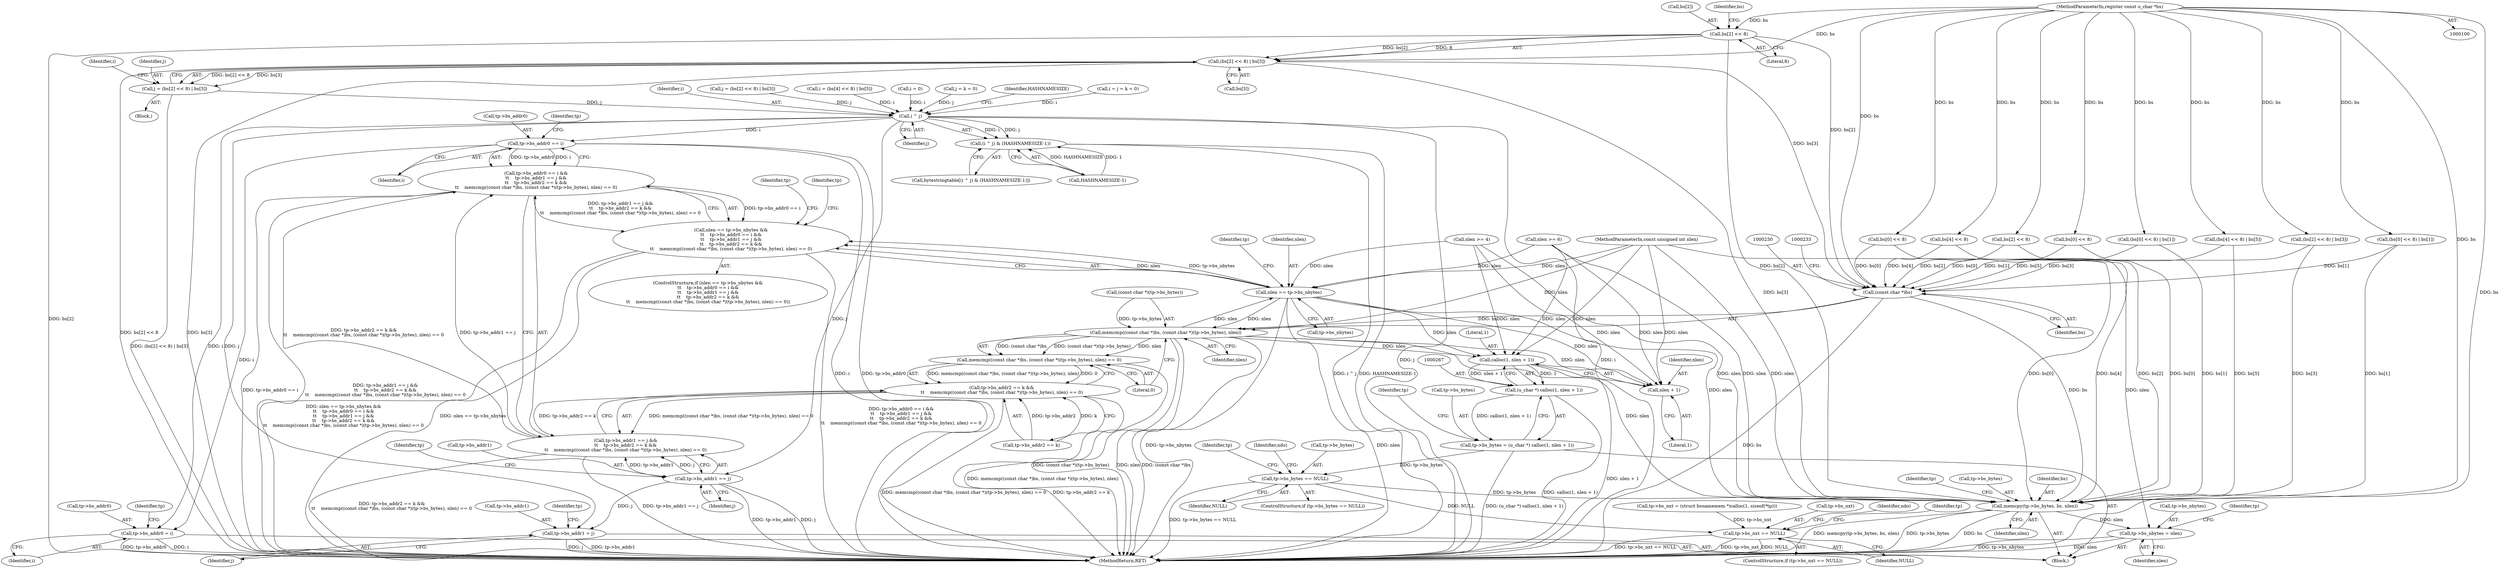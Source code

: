 digraph "0_tcpdump_730fc35968c5433b9e2a829779057f4f9495dc51_1@array" {
"1000167" [label="(Call,bs[2] << 8)"];
"1000102" [label="(MethodParameterIn,register const u_char *bs)"];
"1000166" [label="(Call,(bs[2] << 8) | bs[3])"];
"1000164" [label="(Call,j = (bs[2] << 8) | bs[3])"];
"1000192" [label="(Call,i ^ j)"];
"1000191" [label="(Call,(i ^ j) & (HASHNAMESIZE-1))"];
"1000210" [label="(Call,tp->bs_addr0 == i)"];
"1000209" [label="(Call,tp->bs_addr0 == i &&\n\t\t    tp->bs_addr1 == j &&\n\t\t    tp->bs_addr2 == k &&\n\t\t    memcmp((const char *)bs, (const char *)(tp->bs_bytes), nlen) == 0)"];
"1000203" [label="(Call,nlen == tp->bs_nbytes &&\n\t\t    tp->bs_addr0 == i &&\n\t\t    tp->bs_addr1 == j &&\n\t\t    tp->bs_addr2 == k &&\n\t\t    memcmp((const char *)bs, (const char *)(tp->bs_bytes), nlen) == 0)"];
"1000247" [label="(Call,tp->bs_addr0 = i)"];
"1000216" [label="(Call,tp->bs_addr1 == j)"];
"1000215" [label="(Call,tp->bs_addr1 == j &&\n\t\t    tp->bs_addr2 == k &&\n\t\t    memcmp((const char *)bs, (const char *)(tp->bs_bytes), nlen) == 0)"];
"1000252" [label="(Call,tp->bs_addr1 = j)"];
"1000229" [label="(Call,(const char *)bs)"];
"1000228" [label="(Call,memcmp((const char *)bs, (const char *)(tp->bs_bytes), nlen))"];
"1000204" [label="(Call,nlen == tp->bs_nbytes)"];
"1000268" [label="(Call,calloc(1, nlen + 1))"];
"1000266" [label="(Call,(u_char *) calloc(1, nlen + 1))"];
"1000262" [label="(Call,tp->bs_bytes = (u_char *) calloc(1, nlen + 1))"];
"1000274" [label="(Call,tp->bs_bytes == NULL)"];
"1000282" [label="(Call,memcpy(tp->bs_bytes, bs, nlen))"];
"1000288" [label="(Call,tp->bs_nbytes = nlen)"];
"1000305" [label="(Call,tp->bs_nxt == NULL)"];
"1000270" [label="(Call,nlen + 1)"];
"1000227" [label="(Call,memcmp((const char *)bs, (const char *)(tp->bs_bytes), nlen) == 0)"];
"1000221" [label="(Call,tp->bs_addr2 == k &&\n\t\t    memcmp((const char *)bs, (const char *)(tp->bs_bytes), nlen) == 0)"];
"1000253" [label="(Call,tp->bs_addr1)"];
"1000211" [label="(Call,tp->bs_addr0)"];
"1000251" [label="(Identifier,i)"];
"1000243" [label="(Identifier,tp)"];
"1000293" [label="(Call,tp->bs_nxt = (struct bsnamemem *)calloc(1, sizeof(*tp)))"];
"1000202" [label="(ControlStructure,if (nlen == tp->bs_nbytes &&\n\t\t    tp->bs_addr0 == i &&\n\t\t    tp->bs_addr1 == j &&\n\t\t    tp->bs_addr2 == k &&\n\t\t    memcmp((const char *)bs, (const char *)(tp->bs_bytes), nlen) == 0))"];
"1000216" [label="(Call,tp->bs_addr1 == j)"];
"1000167" [label="(Call,bs[2] << 8)"];
"1000224" [label="(Identifier,tp)"];
"1000263" [label="(Call,tp->bs_bytes)"];
"1000210" [label="(Call,tp->bs_addr0 == i)"];
"1000309" [label="(Identifier,NULL)"];
"1000155" [label="(Call,(bs[0] << 8) | bs[1])"];
"1000289" [label="(Call,tp->bs_nbytes)"];
"1000270" [label="(Call,nlen + 1)"];
"1000315" [label="(MethodReturn,RET)"];
"1000284" [label="(Identifier,tp)"];
"1000128" [label="(Call,bs[2] << 8)"];
"1000209" [label="(Call,tp->bs_addr0 == i &&\n\t\t    tp->bs_addr1 == j &&\n\t\t    tp->bs_addr2 == k &&\n\t\t    memcmp((const char *)bs, (const char *)(tp->bs_bytes), nlen) == 0)"];
"1000272" [label="(Literal,1)"];
"1000231" [label="(Identifier,bs)"];
"1000138" [label="(Call,(bs[4] << 8) | bs[5])"];
"1000179" [label="(Call,i = j = k = 0)"];
"1000195" [label="(Call,HASHNAMESIZE-1)"];
"1000290" [label="(Identifier,tp)"];
"1000306" [label="(Call,tp->bs_nxt)"];
"1000193" [label="(Identifier,i)"];
"1000269" [label="(Literal,1)"];
"1000149" [label="(Call,nlen >= 4)"];
"1000311" [label="(Identifier,ndo)"];
"1000212" [label="(Identifier,tp)"];
"1000172" [label="(Call,bs[3])"];
"1000125" [label="(Call,j = (bs[2] << 8) | bs[3])"];
"1000283" [label="(Call,tp->bs_bytes)"];
"1000288" [label="(Call,tp->bs_nbytes = nlen)"];
"1000276" [label="(Identifier,tp)"];
"1000173" [label="(Identifier,bs)"];
"1000206" [label="(Call,tp->bs_nbytes)"];
"1000280" [label="(Identifier,ndo)"];
"1000176" [label="(Identifier,i)"];
"1000110" [label="(Call,nlen >= 6)"];
"1000287" [label="(Identifier,nlen)"];
"1000166" [label="(Call,(bs[2] << 8) | bs[3])"];
"1000248" [label="(Call,tp->bs_addr0)"];
"1000136" [label="(Call,i = (bs[4] << 8) | bs[5])"];
"1000116" [label="(Call,(bs[0] << 8) | bs[1])"];
"1000275" [label="(Call,tp->bs_bytes)"];
"1000259" [label="(Identifier,tp)"];
"1000205" [label="(Identifier,nlen)"];
"1000305" [label="(Call,tp->bs_nxt == NULL)"];
"1000194" [label="(Identifier,j)"];
"1000214" [label="(Identifier,i)"];
"1000314" [label="(Identifier,tp)"];
"1000217" [label="(Call,tp->bs_addr1)"];
"1000274" [label="(Call,tp->bs_bytes == NULL)"];
"1000232" [label="(Call,(const char *)(tp->bs_bytes))"];
"1000271" [label="(Identifier,nlen)"];
"1000254" [label="(Identifier,tp)"];
"1000165" [label="(Identifier,j)"];
"1000282" [label="(Call,memcpy(tp->bs_bytes, bs, nlen))"];
"1000295" [label="(Identifier,tp)"];
"1000286" [label="(Identifier,bs)"];
"1000266" [label="(Call,(u_char *) calloc(1, nlen + 1))"];
"1000156" [label="(Call,bs[0] << 8)"];
"1000273" [label="(ControlStructure,if (tp->bs_bytes == NULL))"];
"1000171" [label="(Literal,8)"];
"1000247" [label="(Call,tp->bs_addr0 = i)"];
"1000189" [label="(Call,bytestringtable[(i ^ j) & (HASHNAMESIZE-1)])"];
"1000240" [label="(Identifier,tp)"];
"1000237" [label="(Identifier,nlen)"];
"1000292" [label="(Identifier,nlen)"];
"1000117" [label="(Call,bs[0] << 8)"];
"1000215" [label="(Call,tp->bs_addr1 == j &&\n\t\t    tp->bs_addr2 == k &&\n\t\t    memcmp((const char *)bs, (const char *)(tp->bs_bytes), nlen) == 0)"];
"1000252" [label="(Call,tp->bs_addr1 = j)"];
"1000168" [label="(Call,bs[2])"];
"1000222" [label="(Call,tp->bs_addr2 == k)"];
"1000191" [label="(Call,(i ^ j) & (HASHNAMESIZE-1))"];
"1000227" [label="(Call,memcmp((const char *)bs, (const char *)(tp->bs_bytes), nlen) == 0)"];
"1000152" [label="(Block,)"];
"1000127" [label="(Call,(bs[2] << 8) | bs[3])"];
"1000164" [label="(Call,j = (bs[2] << 8) | bs[3])"];
"1000204" [label="(Call,nlen == tp->bs_nbytes)"];
"1000221" [label="(Call,tp->bs_addr2 == k &&\n\t\t    memcmp((const char *)bs, (const char *)(tp->bs_bytes), nlen) == 0)"];
"1000218" [label="(Identifier,tp)"];
"1000175" [label="(Call,i = 0)"];
"1000139" [label="(Call,bs[4] << 8)"];
"1000268" [label="(Call,calloc(1, nlen + 1))"];
"1000203" [label="(Call,nlen == tp->bs_nbytes &&\n\t\t    tp->bs_addr0 == i &&\n\t\t    tp->bs_addr1 == j &&\n\t\t    tp->bs_addr2 == k &&\n\t\t    memcmp((const char *)bs, (const char *)(tp->bs_bytes), nlen) == 0)"];
"1000262" [label="(Call,tp->bs_bytes = (u_char *) calloc(1, nlen + 1))"];
"1000103" [label="(MethodParameterIn,const unsigned int nlen)"];
"1000256" [label="(Identifier,j)"];
"1000104" [label="(Block,)"];
"1000102" [label="(MethodParameterIn,register const u_char *bs)"];
"1000220" [label="(Identifier,j)"];
"1000181" [label="(Call,j = k = 0)"];
"1000228" [label="(Call,memcmp((const char *)bs, (const char *)(tp->bs_bytes), nlen))"];
"1000192" [label="(Call,i ^ j)"];
"1000196" [label="(Identifier,HASHNAMESIZE)"];
"1000304" [label="(ControlStructure,if (tp->bs_nxt == NULL))"];
"1000238" [label="(Literal,0)"];
"1000278" [label="(Identifier,NULL)"];
"1000229" [label="(Call,(const char *)bs)"];
"1000167" -> "1000166"  [label="AST: "];
"1000167" -> "1000171"  [label="CFG: "];
"1000168" -> "1000167"  [label="AST: "];
"1000171" -> "1000167"  [label="AST: "];
"1000173" -> "1000167"  [label="CFG: "];
"1000167" -> "1000315"  [label="DDG: bs[2]"];
"1000167" -> "1000166"  [label="DDG: bs[2]"];
"1000167" -> "1000166"  [label="DDG: 8"];
"1000102" -> "1000167"  [label="DDG: bs"];
"1000167" -> "1000229"  [label="DDG: bs[2]"];
"1000167" -> "1000282"  [label="DDG: bs[2]"];
"1000102" -> "1000100"  [label="AST: "];
"1000102" -> "1000315"  [label="DDG: bs"];
"1000102" -> "1000117"  [label="DDG: bs"];
"1000102" -> "1000116"  [label="DDG: bs"];
"1000102" -> "1000128"  [label="DDG: bs"];
"1000102" -> "1000127"  [label="DDG: bs"];
"1000102" -> "1000139"  [label="DDG: bs"];
"1000102" -> "1000138"  [label="DDG: bs"];
"1000102" -> "1000156"  [label="DDG: bs"];
"1000102" -> "1000155"  [label="DDG: bs"];
"1000102" -> "1000166"  [label="DDG: bs"];
"1000102" -> "1000229"  [label="DDG: bs"];
"1000102" -> "1000282"  [label="DDG: bs"];
"1000166" -> "1000164"  [label="AST: "];
"1000166" -> "1000172"  [label="CFG: "];
"1000172" -> "1000166"  [label="AST: "];
"1000164" -> "1000166"  [label="CFG: "];
"1000166" -> "1000315"  [label="DDG: bs[3]"];
"1000166" -> "1000315"  [label="DDG: bs[2] << 8"];
"1000166" -> "1000164"  [label="DDG: bs[2] << 8"];
"1000166" -> "1000164"  [label="DDG: bs[3]"];
"1000166" -> "1000229"  [label="DDG: bs[3]"];
"1000166" -> "1000282"  [label="DDG: bs[3]"];
"1000164" -> "1000152"  [label="AST: "];
"1000165" -> "1000164"  [label="AST: "];
"1000176" -> "1000164"  [label="CFG: "];
"1000164" -> "1000315"  [label="DDG: (bs[2] << 8) | bs[3]"];
"1000164" -> "1000192"  [label="DDG: j"];
"1000192" -> "1000191"  [label="AST: "];
"1000192" -> "1000194"  [label="CFG: "];
"1000193" -> "1000192"  [label="AST: "];
"1000194" -> "1000192"  [label="AST: "];
"1000196" -> "1000192"  [label="CFG: "];
"1000192" -> "1000315"  [label="DDG: j"];
"1000192" -> "1000315"  [label="DDG: i"];
"1000192" -> "1000191"  [label="DDG: i"];
"1000192" -> "1000191"  [label="DDG: j"];
"1000179" -> "1000192"  [label="DDG: i"];
"1000175" -> "1000192"  [label="DDG: i"];
"1000136" -> "1000192"  [label="DDG: i"];
"1000181" -> "1000192"  [label="DDG: j"];
"1000125" -> "1000192"  [label="DDG: j"];
"1000192" -> "1000210"  [label="DDG: i"];
"1000192" -> "1000216"  [label="DDG: j"];
"1000192" -> "1000247"  [label="DDG: i"];
"1000192" -> "1000252"  [label="DDG: j"];
"1000191" -> "1000189"  [label="AST: "];
"1000191" -> "1000195"  [label="CFG: "];
"1000195" -> "1000191"  [label="AST: "];
"1000189" -> "1000191"  [label="CFG: "];
"1000191" -> "1000315"  [label="DDG: HASHNAMESIZE-1"];
"1000191" -> "1000315"  [label="DDG: i ^ j"];
"1000195" -> "1000191"  [label="DDG: HASHNAMESIZE"];
"1000195" -> "1000191"  [label="DDG: 1"];
"1000210" -> "1000209"  [label="AST: "];
"1000210" -> "1000214"  [label="CFG: "];
"1000211" -> "1000210"  [label="AST: "];
"1000214" -> "1000210"  [label="AST: "];
"1000218" -> "1000210"  [label="CFG: "];
"1000209" -> "1000210"  [label="CFG: "];
"1000210" -> "1000315"  [label="DDG: i"];
"1000210" -> "1000315"  [label="DDG: tp->bs_addr0"];
"1000210" -> "1000209"  [label="DDG: tp->bs_addr0"];
"1000210" -> "1000209"  [label="DDG: i"];
"1000210" -> "1000247"  [label="DDG: i"];
"1000209" -> "1000203"  [label="AST: "];
"1000209" -> "1000215"  [label="CFG: "];
"1000215" -> "1000209"  [label="AST: "];
"1000203" -> "1000209"  [label="CFG: "];
"1000209" -> "1000315"  [label="DDG: tp->bs_addr0 == i"];
"1000209" -> "1000315"  [label="DDG: tp->bs_addr1 == j &&\n\t\t    tp->bs_addr2 == k &&\n\t\t    memcmp((const char *)bs, (const char *)(tp->bs_bytes), nlen) == 0"];
"1000209" -> "1000203"  [label="DDG: tp->bs_addr0 == i"];
"1000209" -> "1000203"  [label="DDG: tp->bs_addr1 == j &&\n\t\t    tp->bs_addr2 == k &&\n\t\t    memcmp((const char *)bs, (const char *)(tp->bs_bytes), nlen) == 0"];
"1000215" -> "1000209"  [label="DDG: tp->bs_addr1 == j"];
"1000215" -> "1000209"  [label="DDG: tp->bs_addr2 == k &&\n\t\t    memcmp((const char *)bs, (const char *)(tp->bs_bytes), nlen) == 0"];
"1000203" -> "1000202"  [label="AST: "];
"1000203" -> "1000204"  [label="CFG: "];
"1000204" -> "1000203"  [label="AST: "];
"1000240" -> "1000203"  [label="CFG: "];
"1000243" -> "1000203"  [label="CFG: "];
"1000203" -> "1000315"  [label="DDG: nlen == tp->bs_nbytes"];
"1000203" -> "1000315"  [label="DDG: tp->bs_addr0 == i &&\n\t\t    tp->bs_addr1 == j &&\n\t\t    tp->bs_addr2 == k &&\n\t\t    memcmp((const char *)bs, (const char *)(tp->bs_bytes), nlen) == 0"];
"1000203" -> "1000315"  [label="DDG: nlen == tp->bs_nbytes &&\n\t\t    tp->bs_addr0 == i &&\n\t\t    tp->bs_addr1 == j &&\n\t\t    tp->bs_addr2 == k &&\n\t\t    memcmp((const char *)bs, (const char *)(tp->bs_bytes), nlen) == 0"];
"1000204" -> "1000203"  [label="DDG: nlen"];
"1000204" -> "1000203"  [label="DDG: tp->bs_nbytes"];
"1000247" -> "1000104"  [label="AST: "];
"1000247" -> "1000251"  [label="CFG: "];
"1000248" -> "1000247"  [label="AST: "];
"1000251" -> "1000247"  [label="AST: "];
"1000254" -> "1000247"  [label="CFG: "];
"1000247" -> "1000315"  [label="DDG: tp->bs_addr0"];
"1000247" -> "1000315"  [label="DDG: i"];
"1000216" -> "1000215"  [label="AST: "];
"1000216" -> "1000220"  [label="CFG: "];
"1000217" -> "1000216"  [label="AST: "];
"1000220" -> "1000216"  [label="AST: "];
"1000224" -> "1000216"  [label="CFG: "];
"1000215" -> "1000216"  [label="CFG: "];
"1000216" -> "1000315"  [label="DDG: tp->bs_addr1"];
"1000216" -> "1000315"  [label="DDG: j"];
"1000216" -> "1000215"  [label="DDG: tp->bs_addr1"];
"1000216" -> "1000215"  [label="DDG: j"];
"1000216" -> "1000252"  [label="DDG: j"];
"1000215" -> "1000221"  [label="CFG: "];
"1000221" -> "1000215"  [label="AST: "];
"1000215" -> "1000315"  [label="DDG: tp->bs_addr2 == k &&\n\t\t    memcmp((const char *)bs, (const char *)(tp->bs_bytes), nlen) == 0"];
"1000215" -> "1000315"  [label="DDG: tp->bs_addr1 == j"];
"1000221" -> "1000215"  [label="DDG: tp->bs_addr2 == k"];
"1000221" -> "1000215"  [label="DDG: memcmp((const char *)bs, (const char *)(tp->bs_bytes), nlen) == 0"];
"1000252" -> "1000104"  [label="AST: "];
"1000252" -> "1000256"  [label="CFG: "];
"1000253" -> "1000252"  [label="AST: "];
"1000256" -> "1000252"  [label="AST: "];
"1000259" -> "1000252"  [label="CFG: "];
"1000252" -> "1000315"  [label="DDG: tp->bs_addr1"];
"1000252" -> "1000315"  [label="DDG: j"];
"1000229" -> "1000228"  [label="AST: "];
"1000229" -> "1000231"  [label="CFG: "];
"1000230" -> "1000229"  [label="AST: "];
"1000231" -> "1000229"  [label="AST: "];
"1000233" -> "1000229"  [label="CFG: "];
"1000229" -> "1000315"  [label="DDG: bs"];
"1000229" -> "1000228"  [label="DDG: bs"];
"1000156" -> "1000229"  [label="DDG: bs[0]"];
"1000139" -> "1000229"  [label="DDG: bs[4]"];
"1000116" -> "1000229"  [label="DDG: bs[1]"];
"1000155" -> "1000229"  [label="DDG: bs[1]"];
"1000128" -> "1000229"  [label="DDG: bs[2]"];
"1000138" -> "1000229"  [label="DDG: bs[5]"];
"1000117" -> "1000229"  [label="DDG: bs[0]"];
"1000127" -> "1000229"  [label="DDG: bs[3]"];
"1000229" -> "1000282"  [label="DDG: bs"];
"1000228" -> "1000227"  [label="AST: "];
"1000228" -> "1000237"  [label="CFG: "];
"1000232" -> "1000228"  [label="AST: "];
"1000237" -> "1000228"  [label="AST: "];
"1000238" -> "1000228"  [label="CFG: "];
"1000228" -> "1000315"  [label="DDG: (const char *)(tp->bs_bytes)"];
"1000228" -> "1000315"  [label="DDG: nlen"];
"1000228" -> "1000315"  [label="DDG: (const char *)bs"];
"1000228" -> "1000204"  [label="DDG: nlen"];
"1000228" -> "1000227"  [label="DDG: (const char *)bs"];
"1000228" -> "1000227"  [label="DDG: (const char *)(tp->bs_bytes)"];
"1000228" -> "1000227"  [label="DDG: nlen"];
"1000232" -> "1000228"  [label="DDG: tp->bs_bytes"];
"1000204" -> "1000228"  [label="DDG: nlen"];
"1000103" -> "1000228"  [label="DDG: nlen"];
"1000228" -> "1000268"  [label="DDG: nlen"];
"1000228" -> "1000270"  [label="DDG: nlen"];
"1000228" -> "1000282"  [label="DDG: nlen"];
"1000204" -> "1000206"  [label="CFG: "];
"1000205" -> "1000204"  [label="AST: "];
"1000206" -> "1000204"  [label="AST: "];
"1000212" -> "1000204"  [label="CFG: "];
"1000204" -> "1000315"  [label="DDG: tp->bs_nbytes"];
"1000204" -> "1000315"  [label="DDG: nlen"];
"1000149" -> "1000204"  [label="DDG: nlen"];
"1000110" -> "1000204"  [label="DDG: nlen"];
"1000103" -> "1000204"  [label="DDG: nlen"];
"1000204" -> "1000268"  [label="DDG: nlen"];
"1000204" -> "1000270"  [label="DDG: nlen"];
"1000204" -> "1000282"  [label="DDG: nlen"];
"1000268" -> "1000266"  [label="AST: "];
"1000268" -> "1000270"  [label="CFG: "];
"1000269" -> "1000268"  [label="AST: "];
"1000270" -> "1000268"  [label="AST: "];
"1000266" -> "1000268"  [label="CFG: "];
"1000268" -> "1000315"  [label="DDG: nlen + 1"];
"1000268" -> "1000266"  [label="DDG: 1"];
"1000268" -> "1000266"  [label="DDG: nlen + 1"];
"1000149" -> "1000268"  [label="DDG: nlen"];
"1000110" -> "1000268"  [label="DDG: nlen"];
"1000103" -> "1000268"  [label="DDG: nlen"];
"1000266" -> "1000262"  [label="AST: "];
"1000267" -> "1000266"  [label="AST: "];
"1000262" -> "1000266"  [label="CFG: "];
"1000266" -> "1000315"  [label="DDG: calloc(1, nlen + 1)"];
"1000266" -> "1000262"  [label="DDG: calloc(1, nlen + 1)"];
"1000262" -> "1000104"  [label="AST: "];
"1000263" -> "1000262"  [label="AST: "];
"1000276" -> "1000262"  [label="CFG: "];
"1000262" -> "1000315"  [label="DDG: (u_char *) calloc(1, nlen + 1)"];
"1000262" -> "1000274"  [label="DDG: tp->bs_bytes"];
"1000274" -> "1000273"  [label="AST: "];
"1000274" -> "1000278"  [label="CFG: "];
"1000275" -> "1000274"  [label="AST: "];
"1000278" -> "1000274"  [label="AST: "];
"1000280" -> "1000274"  [label="CFG: "];
"1000284" -> "1000274"  [label="CFG: "];
"1000274" -> "1000315"  [label="DDG: tp->bs_bytes == NULL"];
"1000274" -> "1000282"  [label="DDG: tp->bs_bytes"];
"1000274" -> "1000305"  [label="DDG: NULL"];
"1000282" -> "1000104"  [label="AST: "];
"1000282" -> "1000287"  [label="CFG: "];
"1000283" -> "1000282"  [label="AST: "];
"1000286" -> "1000282"  [label="AST: "];
"1000287" -> "1000282"  [label="AST: "];
"1000290" -> "1000282"  [label="CFG: "];
"1000282" -> "1000315"  [label="DDG: bs"];
"1000282" -> "1000315"  [label="DDG: memcpy(tp->bs_bytes, bs, nlen)"];
"1000282" -> "1000315"  [label="DDG: tp->bs_bytes"];
"1000156" -> "1000282"  [label="DDG: bs[0]"];
"1000139" -> "1000282"  [label="DDG: bs[4]"];
"1000116" -> "1000282"  [label="DDG: bs[1]"];
"1000155" -> "1000282"  [label="DDG: bs[1]"];
"1000128" -> "1000282"  [label="DDG: bs[2]"];
"1000138" -> "1000282"  [label="DDG: bs[5]"];
"1000117" -> "1000282"  [label="DDG: bs[0]"];
"1000127" -> "1000282"  [label="DDG: bs[3]"];
"1000103" -> "1000282"  [label="DDG: nlen"];
"1000149" -> "1000282"  [label="DDG: nlen"];
"1000110" -> "1000282"  [label="DDG: nlen"];
"1000282" -> "1000288"  [label="DDG: nlen"];
"1000288" -> "1000104"  [label="AST: "];
"1000288" -> "1000292"  [label="CFG: "];
"1000289" -> "1000288"  [label="AST: "];
"1000292" -> "1000288"  [label="AST: "];
"1000295" -> "1000288"  [label="CFG: "];
"1000288" -> "1000315"  [label="DDG: nlen"];
"1000288" -> "1000315"  [label="DDG: tp->bs_nbytes"];
"1000103" -> "1000288"  [label="DDG: nlen"];
"1000305" -> "1000304"  [label="AST: "];
"1000305" -> "1000309"  [label="CFG: "];
"1000306" -> "1000305"  [label="AST: "];
"1000309" -> "1000305"  [label="AST: "];
"1000311" -> "1000305"  [label="CFG: "];
"1000314" -> "1000305"  [label="CFG: "];
"1000305" -> "1000315"  [label="DDG: NULL"];
"1000305" -> "1000315"  [label="DDG: tp->bs_nxt == NULL"];
"1000305" -> "1000315"  [label="DDG: tp->bs_nxt"];
"1000293" -> "1000305"  [label="DDG: tp->bs_nxt"];
"1000270" -> "1000272"  [label="CFG: "];
"1000271" -> "1000270"  [label="AST: "];
"1000272" -> "1000270"  [label="AST: "];
"1000149" -> "1000270"  [label="DDG: nlen"];
"1000110" -> "1000270"  [label="DDG: nlen"];
"1000103" -> "1000270"  [label="DDG: nlen"];
"1000227" -> "1000221"  [label="AST: "];
"1000227" -> "1000238"  [label="CFG: "];
"1000238" -> "1000227"  [label="AST: "];
"1000221" -> "1000227"  [label="CFG: "];
"1000227" -> "1000315"  [label="DDG: memcmp((const char *)bs, (const char *)(tp->bs_bytes), nlen)"];
"1000227" -> "1000221"  [label="DDG: memcmp((const char *)bs, (const char *)(tp->bs_bytes), nlen)"];
"1000227" -> "1000221"  [label="DDG: 0"];
"1000221" -> "1000222"  [label="CFG: "];
"1000222" -> "1000221"  [label="AST: "];
"1000221" -> "1000315"  [label="DDG: memcmp((const char *)bs, (const char *)(tp->bs_bytes), nlen) == 0"];
"1000221" -> "1000315"  [label="DDG: tp->bs_addr2 == k"];
"1000222" -> "1000221"  [label="DDG: tp->bs_addr2"];
"1000222" -> "1000221"  [label="DDG: k"];
}
